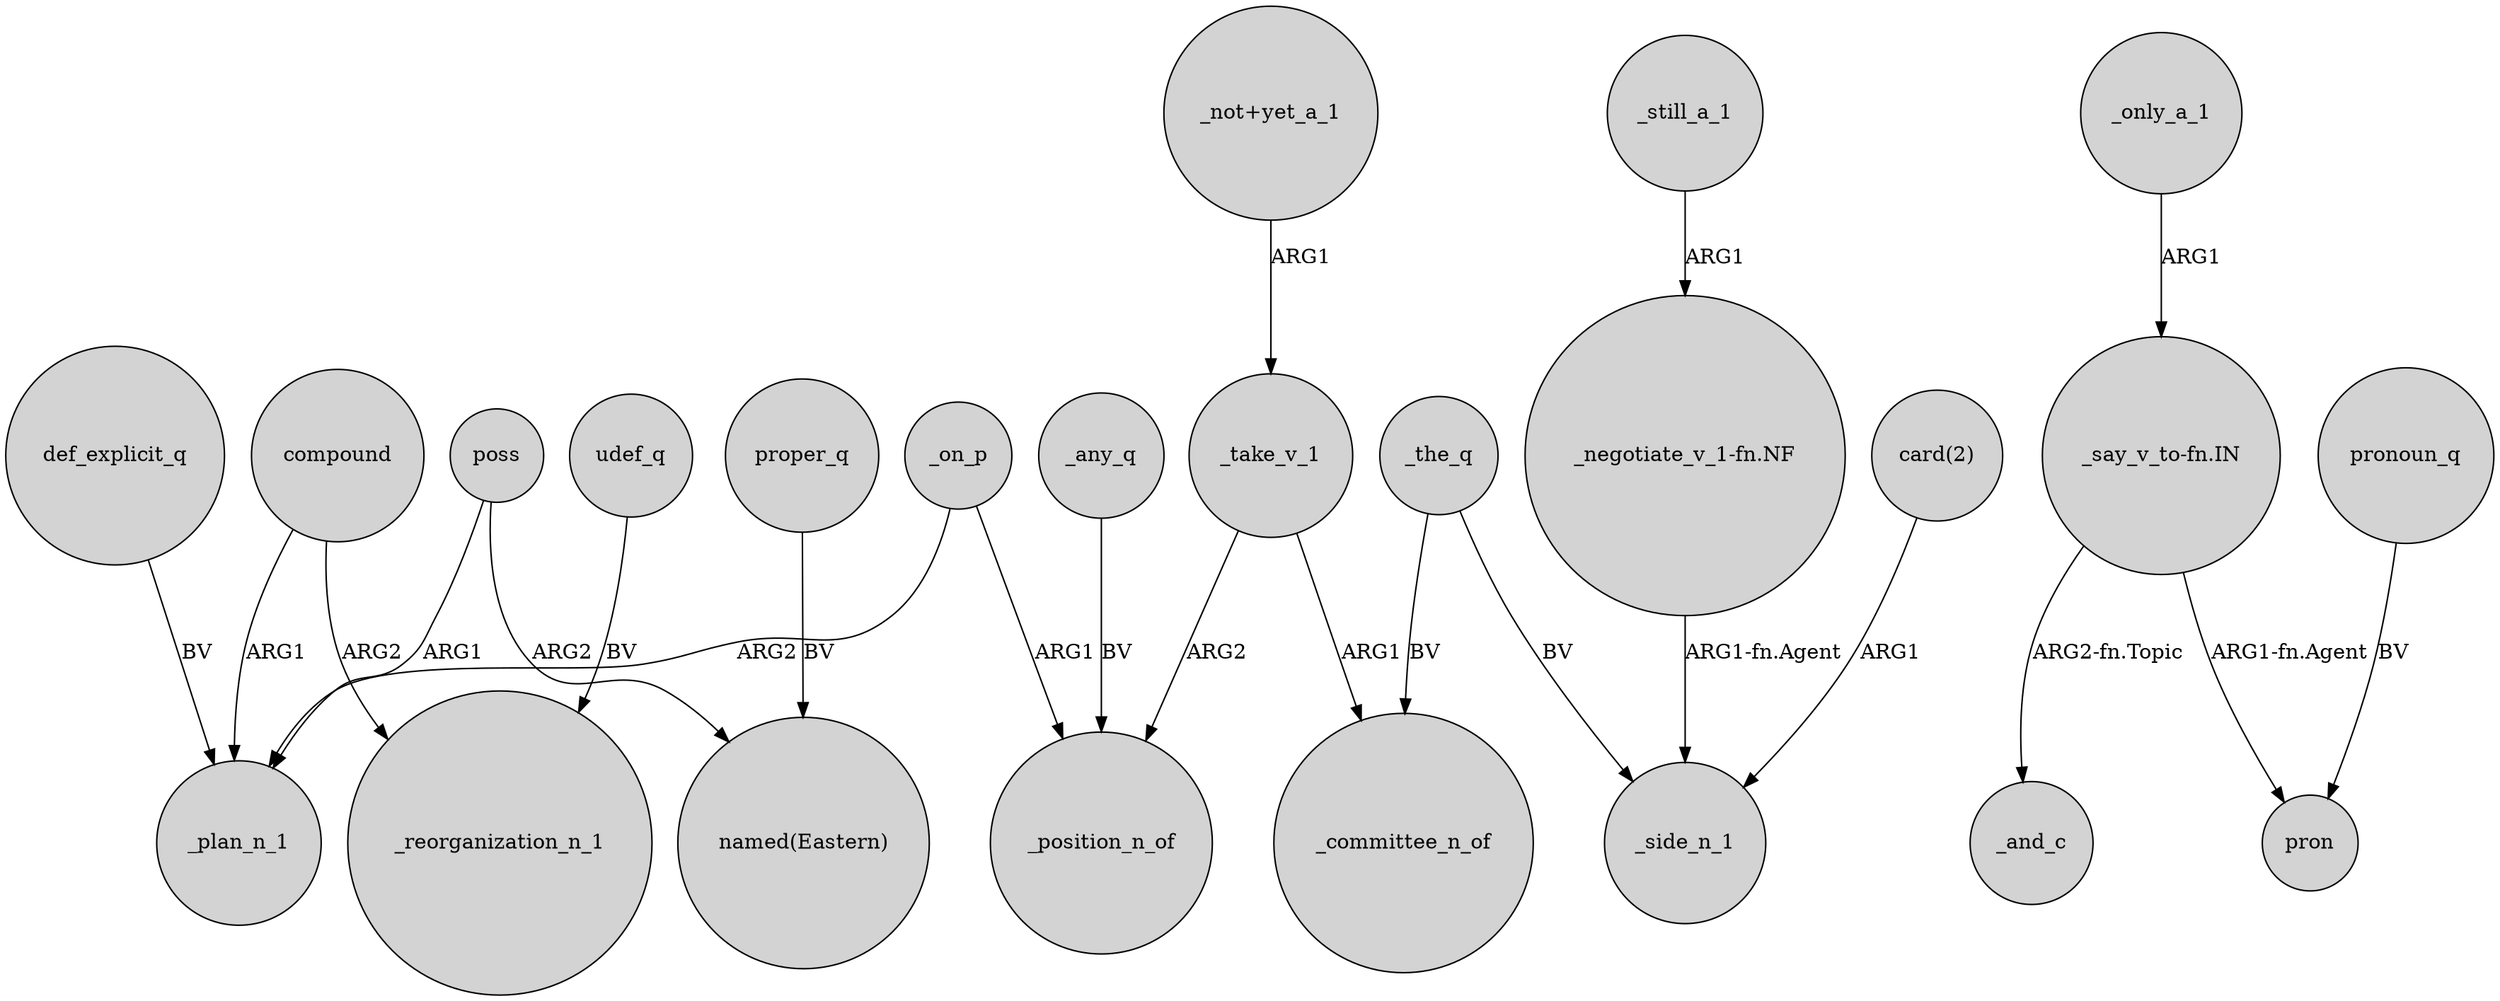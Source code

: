 digraph {
	node [shape=circle style=filled]
	poss -> _plan_n_1 [label=ARG1]
	poss -> "named(Eastern)" [label=ARG2]
	_only_a_1 -> "_say_v_to-fn.IN" [label=ARG1]
	_the_q -> _side_n_1 [label=BV]
	def_explicit_q -> _plan_n_1 [label=BV]
	compound -> _plan_n_1 [label=ARG1]
	_the_q -> _committee_n_of [label=BV]
	"_negotiate_v_1-fn.NF" -> _side_n_1 [label="ARG1-fn.Agent"]
	proper_q -> "named(Eastern)" [label=BV]
	"_not+yet_a_1" -> _take_v_1 [label=ARG1]
	_take_v_1 -> _committee_n_of [label=ARG1]
	_still_a_1 -> "_negotiate_v_1-fn.NF" [label=ARG1]
	_on_p -> _plan_n_1 [label=ARG2]
	pronoun_q -> pron [label=BV]
	"card(2)" -> _side_n_1 [label=ARG1]
	compound -> _reorganization_n_1 [label=ARG2]
	"_say_v_to-fn.IN" -> _and_c [label="ARG2-fn.Topic"]
	"_say_v_to-fn.IN" -> pron [label="ARG1-fn.Agent"]
	_take_v_1 -> _position_n_of [label=ARG2]
	_any_q -> _position_n_of [label=BV]
	udef_q -> _reorganization_n_1 [label=BV]
	_on_p -> _position_n_of [label=ARG1]
}
